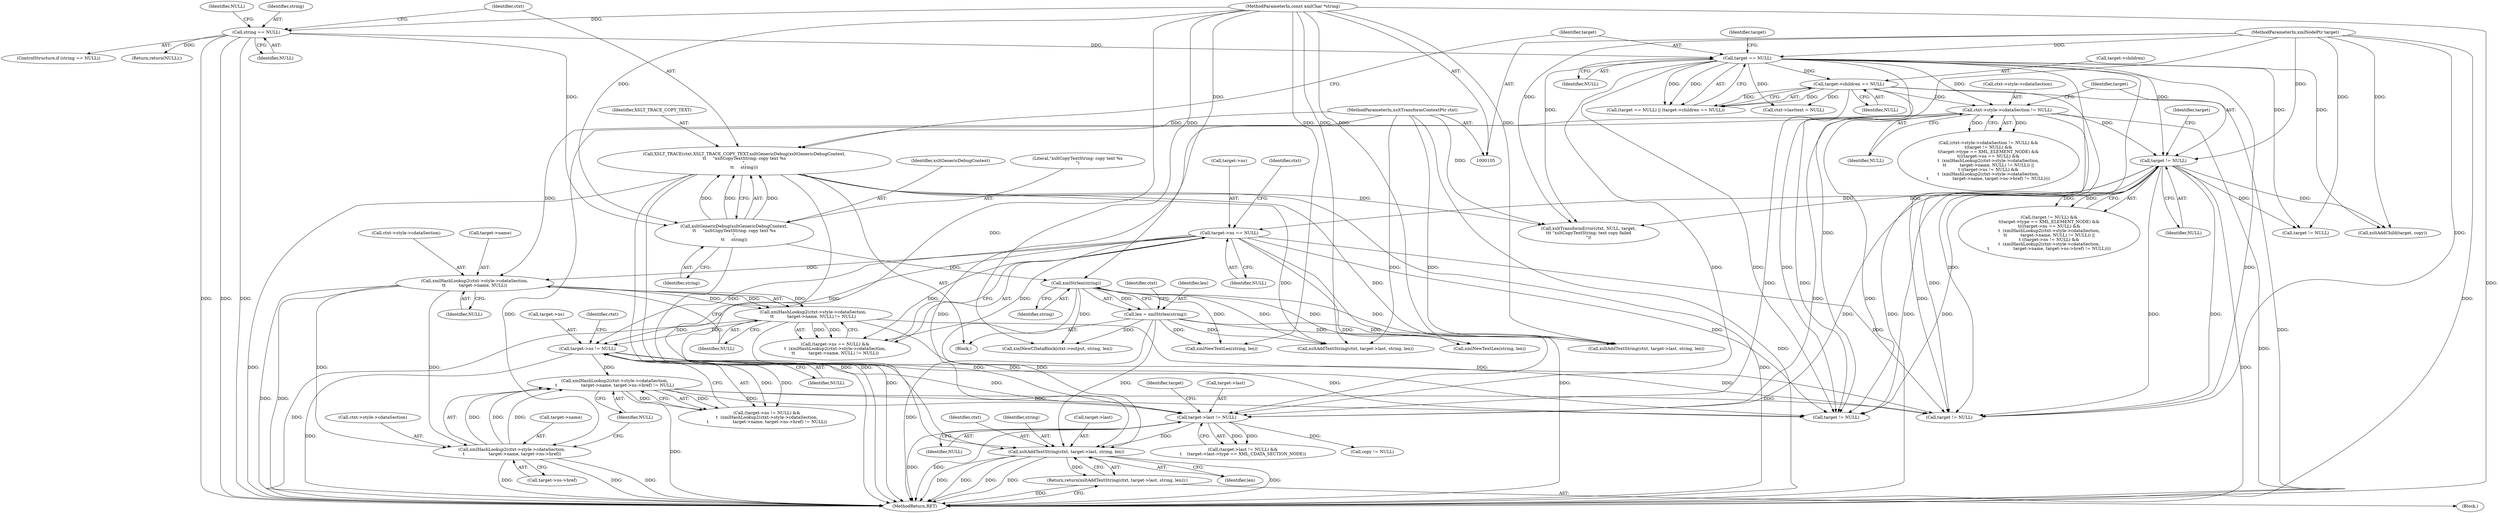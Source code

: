 digraph "0_Chrome_96dbafe288dbe2f0cc45fa3c39daf6d0c37acbab_36@pointer" {
"1000229" [label="(Call,xsltAddTextString(ctxt, target->last, string, len))"];
"1000119" [label="(Call,XSLT_TRACE(ctxt,XSLT_TRACE_COPY_TEXT,xsltGenericDebug(xsltGenericDebugContext,\n\t\t     \"xsltCopyTextString: copy text %s\n\",\n\t\t     string)))"];
"1000106" [label="(MethodParameterIn,xsltTransformContextPtr ctxt)"];
"1000122" [label="(Call,xsltGenericDebug(xsltGenericDebugContext,\n\t\t     \"xsltCopyTextString: copy text %s\n\",\n\t\t     string))"];
"1000114" [label="(Call,string == NULL)"];
"1000108" [label="(MethodParameterIn,const xmlChar *string)"];
"1000215" [label="(Call,target->last != NULL)"];
"1000191" [label="(Call,target->ns != NULL)"];
"1000173" [label="(Call,target->ns == NULL)"];
"1000162" [label="(Call,target != NULL)"];
"1000128" [label="(Call,target == NULL)"];
"1000107" [label="(MethodParameterIn,xmlNodePtr target)"];
"1000154" [label="(Call,ctxt->style->cdataSection != NULL)"];
"1000131" [label="(Call,target->children == NULL)"];
"1000178" [label="(Call,xmlHashLookup2(ctxt->style->cdataSection,\n\t\t          target->name, NULL) != NULL)"];
"1000179" [label="(Call,xmlHashLookup2(ctxt->style->cdataSection,\n\t\t          target->name, NULL))"];
"1000196" [label="(Call,xmlHashLookup2(ctxt->style->cdataSection,\n\t                  target->name, target->ns->href) != NULL)"];
"1000197" [label="(Call,xmlHashLookup2(ctxt->style->cdataSection,\n\t                  target->name, target->ns->href))"];
"1000144" [label="(Call,xmlStrlen(string))"];
"1000142" [label="(Call,len = xmlStrlen(string))"];
"1000228" [label="(Return,return(xsltAddTextString(ctxt, target->last, string, len));)"];
"1000182" [label="(Identifier,ctxt)"];
"1000250" [label="(Call,target != NULL)"];
"1000113" [label="(ControlStructure,if (string == NULL))"];
"1000276" [label="(Call,xsltAddTextString(ctxt, target->last, string, len))"];
"1000197" [label="(Call,xmlHashLookup2(ctxt->style->cdataSection,\n\t                  target->name, target->ns->href))"];
"1000216" [label="(Call,target->last)"];
"1000164" [label="(Identifier,NULL)"];
"1000127" [label="(Call,(target == NULL) || (target->children == NULL))"];
"1000161" [label="(Call,(target != NULL) &&\n\t(target->type == XML_ELEMENT_NODE) &&\n\t(((target->ns == NULL) &&\n\t  (xmlHashLookup2(ctxt->style->cdataSection,\n\t\t          target->name, NULL) != NULL)) ||\n\t ((target->ns != NULL) &&\n\t  (xmlHashLookup2(ctxt->style->cdataSection,\n\t                  target->name, target->ns->href) != NULL))))"];
"1000190" [label="(Call,(target->ns != NULL) &&\n\t  (xmlHashLookup2(ctxt->style->cdataSection,\n\t                  target->name, target->ns->href) != NULL))"];
"1000211" [label="(Identifier,NULL)"];
"1000188" [label="(Identifier,NULL)"];
"1000117" [label="(Return,return(NULL);)"];
"1000234" [label="(Identifier,string)"];
"1000143" [label="(Identifier,len)"];
"1000114" [label="(Call,string == NULL)"];
"1000135" [label="(Identifier,NULL)"];
"1000108" [label="(MethodParameterIn,const xmlChar *string)"];
"1000195" [label="(Identifier,NULL)"];
"1000173" [label="(Call,target->ns == NULL)"];
"1000285" [label="(Call,xmlNewTextLen(string, len))"];
"1000137" [label="(Call,ctxt->lasttext = NULL)"];
"1000177" [label="(Identifier,NULL)"];
"1000238" [label="(Call,xmlNewCDataBlock(ctxt->output, string, len))"];
"1000174" [label="(Call,target->ns)"];
"1000107" [label="(MethodParameterIn,xmlNodePtr target)"];
"1000106" [label="(MethodParameterIn,xsltTransformContextPtr ctxt)"];
"1000119" [label="(Call,XSLT_TRACE(ctxt,XSLT_TRACE_COPY_TEXT,xsltGenericDebug(xsltGenericDebugContext,\n\t\t     \"xsltCopyTextString: copy text %s\n\",\n\t\t     string)))"];
"1000214" [label="(Call,(target->last != NULL) &&\n\t    (target->last->type == XML_CDATA_SECTION_NODE))"];
"1000189" [label="(Identifier,NULL)"];
"1000172" [label="(Call,(target->ns == NULL) &&\n\t  (xmlHashLookup2(ctxt->style->cdataSection,\n\t\t          target->name, NULL) != NULL))"];
"1000131" [label="(Call,target->children == NULL)"];
"1000123" [label="(Identifier,xsltGenericDebugContext)"];
"1000160" [label="(Identifier,NULL)"];
"1000191" [label="(Call,target->ns != NULL)"];
"1000231" [label="(Call,target->last)"];
"1000196" [label="(Call,xmlHashLookup2(ctxt->style->cdataSection,\n\t                  target->name, target->ns->href) != NULL)"];
"1000155" [label="(Call,ctxt->style->cdataSection)"];
"1000388" [label="(MethodReturn,RET)"];
"1000120" [label="(Identifier,ctxt)"];
"1000376" [label="(Call,xsltTransformError(ctxt, NULL, target,\n\t\t\t \"xsltCopyTextString: text copy failed\n\"))"];
"1000121" [label="(Identifier,XSLT_TRACE_COPY_TEXT)"];
"1000144" [label="(Call,xmlStrlen(string))"];
"1000150" [label="(Identifier,ctxt)"];
"1000341" [label="(Call,copy != NULL)"];
"1000125" [label="(Identifier,string)"];
"1000179" [label="(Call,xmlHashLookup2(ctxt->style->cdataSection,\n\t\t          target->name, NULL))"];
"1000128" [label="(Call,target == NULL)"];
"1000162" [label="(Call,target != NULL)"];
"1000142" [label="(Call,len = xmlStrlen(string))"];
"1000223" [label="(Identifier,target)"];
"1000336" [label="(Call,xmlNewTextLen(string, len))"];
"1000344" [label="(Call,target != NULL)"];
"1000116" [label="(Identifier,NULL)"];
"1000349" [label="(Call,xsltAddChild(target, copy))"];
"1000124" [label="(Literal,\"xsltCopyTextString: copy text %s\n\")"];
"1000130" [label="(Identifier,NULL)"];
"1000122" [label="(Call,xsltGenericDebug(xsltGenericDebugContext,\n\t\t     \"xsltCopyTextString: copy text %s\n\",\n\t\t     string))"];
"1000215" [label="(Call,target->last != NULL)"];
"1000133" [label="(Identifier,target)"];
"1000118" [label="(Identifier,NULL)"];
"1000219" [label="(Identifier,NULL)"];
"1000154" [label="(Call,ctxt->style->cdataSection != NULL)"];
"1000203" [label="(Call,target->name)"];
"1000115" [label="(Identifier,string)"];
"1000192" [label="(Call,target->ns)"];
"1000230" [label="(Identifier,ctxt)"];
"1000129" [label="(Identifier,target)"];
"1000200" [label="(Identifier,ctxt)"];
"1000206" [label="(Call,target->ns->href)"];
"1000185" [label="(Call,target->name)"];
"1000110" [label="(Block,)"];
"1000227" [label="(Block,)"];
"1000178" [label="(Call,xmlHashLookup2(ctxt->style->cdataSection,\n\t\t          target->name, NULL) != NULL)"];
"1000153" [label="(Call,(ctxt->style->cdataSection != NULL) &&\n\t(target != NULL) &&\n\t(target->type == XML_ELEMENT_NODE) &&\n\t(((target->ns == NULL) &&\n\t  (xmlHashLookup2(ctxt->style->cdataSection,\n\t\t          target->name, NULL) != NULL)) ||\n\t ((target->ns != NULL) &&\n\t  (xmlHashLookup2(ctxt->style->cdataSection,\n\t                  target->name, target->ns->href) != NULL))))"];
"1000163" [label="(Identifier,target)"];
"1000327" [label="(Call,xsltAddTextString(ctxt, target->last, string, len))"];
"1000235" [label="(Identifier,len)"];
"1000228" [label="(Return,return(xsltAddTextString(ctxt, target->last, string, len));)"];
"1000132" [label="(Call,target->children)"];
"1000301" [label="(Call,target != NULL)"];
"1000145" [label="(Identifier,string)"];
"1000180" [label="(Call,ctxt->style->cdataSection)"];
"1000229" [label="(Call,xsltAddTextString(ctxt, target->last, string, len))"];
"1000168" [label="(Identifier,target)"];
"1000198" [label="(Call,ctxt->style->cdataSection)"];
"1000229" -> "1000228"  [label="AST: "];
"1000229" -> "1000235"  [label="CFG: "];
"1000230" -> "1000229"  [label="AST: "];
"1000231" -> "1000229"  [label="AST: "];
"1000234" -> "1000229"  [label="AST: "];
"1000235" -> "1000229"  [label="AST: "];
"1000228" -> "1000229"  [label="CFG: "];
"1000229" -> "1000388"  [label="DDG: "];
"1000229" -> "1000388"  [label="DDG: "];
"1000229" -> "1000388"  [label="DDG: "];
"1000229" -> "1000388"  [label="DDG: "];
"1000229" -> "1000388"  [label="DDG: "];
"1000229" -> "1000228"  [label="DDG: "];
"1000119" -> "1000229"  [label="DDG: "];
"1000106" -> "1000229"  [label="DDG: "];
"1000215" -> "1000229"  [label="DDG: "];
"1000144" -> "1000229"  [label="DDG: "];
"1000108" -> "1000229"  [label="DDG: "];
"1000142" -> "1000229"  [label="DDG: "];
"1000119" -> "1000110"  [label="AST: "];
"1000119" -> "1000122"  [label="CFG: "];
"1000120" -> "1000119"  [label="AST: "];
"1000121" -> "1000119"  [label="AST: "];
"1000122" -> "1000119"  [label="AST: "];
"1000129" -> "1000119"  [label="CFG: "];
"1000119" -> "1000388"  [label="DDG: "];
"1000119" -> "1000388"  [label="DDG: "];
"1000119" -> "1000388"  [label="DDG: "];
"1000119" -> "1000388"  [label="DDG: "];
"1000106" -> "1000119"  [label="DDG: "];
"1000122" -> "1000119"  [label="DDG: "];
"1000122" -> "1000119"  [label="DDG: "];
"1000122" -> "1000119"  [label="DDG: "];
"1000119" -> "1000276"  [label="DDG: "];
"1000119" -> "1000327"  [label="DDG: "];
"1000119" -> "1000376"  [label="DDG: "];
"1000106" -> "1000105"  [label="AST: "];
"1000106" -> "1000388"  [label="DDG: "];
"1000106" -> "1000276"  [label="DDG: "];
"1000106" -> "1000327"  [label="DDG: "];
"1000106" -> "1000376"  [label="DDG: "];
"1000122" -> "1000125"  [label="CFG: "];
"1000123" -> "1000122"  [label="AST: "];
"1000124" -> "1000122"  [label="AST: "];
"1000125" -> "1000122"  [label="AST: "];
"1000122" -> "1000388"  [label="DDG: "];
"1000114" -> "1000122"  [label="DDG: "];
"1000108" -> "1000122"  [label="DDG: "];
"1000122" -> "1000144"  [label="DDG: "];
"1000114" -> "1000113"  [label="AST: "];
"1000114" -> "1000116"  [label="CFG: "];
"1000115" -> "1000114"  [label="AST: "];
"1000116" -> "1000114"  [label="AST: "];
"1000118" -> "1000114"  [label="CFG: "];
"1000120" -> "1000114"  [label="CFG: "];
"1000114" -> "1000388"  [label="DDG: "];
"1000114" -> "1000388"  [label="DDG: "];
"1000114" -> "1000388"  [label="DDG: "];
"1000108" -> "1000114"  [label="DDG: "];
"1000114" -> "1000117"  [label="DDG: "];
"1000114" -> "1000128"  [label="DDG: "];
"1000108" -> "1000105"  [label="AST: "];
"1000108" -> "1000388"  [label="DDG: "];
"1000108" -> "1000144"  [label="DDG: "];
"1000108" -> "1000238"  [label="DDG: "];
"1000108" -> "1000276"  [label="DDG: "];
"1000108" -> "1000285"  [label="DDG: "];
"1000108" -> "1000327"  [label="DDG: "];
"1000108" -> "1000336"  [label="DDG: "];
"1000215" -> "1000214"  [label="AST: "];
"1000215" -> "1000219"  [label="CFG: "];
"1000216" -> "1000215"  [label="AST: "];
"1000219" -> "1000215"  [label="AST: "];
"1000223" -> "1000215"  [label="CFG: "];
"1000214" -> "1000215"  [label="CFG: "];
"1000215" -> "1000388"  [label="DDG: "];
"1000215" -> "1000388"  [label="DDG: "];
"1000215" -> "1000214"  [label="DDG: "];
"1000215" -> "1000214"  [label="DDG: "];
"1000191" -> "1000215"  [label="DDG: "];
"1000173" -> "1000215"  [label="DDG: "];
"1000128" -> "1000215"  [label="DDG: "];
"1000162" -> "1000215"  [label="DDG: "];
"1000154" -> "1000215"  [label="DDG: "];
"1000178" -> "1000215"  [label="DDG: "];
"1000131" -> "1000215"  [label="DDG: "];
"1000196" -> "1000215"  [label="DDG: "];
"1000215" -> "1000341"  [label="DDG: "];
"1000191" -> "1000190"  [label="AST: "];
"1000191" -> "1000195"  [label="CFG: "];
"1000192" -> "1000191"  [label="AST: "];
"1000195" -> "1000191"  [label="AST: "];
"1000200" -> "1000191"  [label="CFG: "];
"1000190" -> "1000191"  [label="CFG: "];
"1000191" -> "1000388"  [label="DDG: "];
"1000191" -> "1000190"  [label="DDG: "];
"1000191" -> "1000190"  [label="DDG: "];
"1000173" -> "1000191"  [label="DDG: "];
"1000173" -> "1000191"  [label="DDG: "];
"1000178" -> "1000191"  [label="DDG: "];
"1000191" -> "1000196"  [label="DDG: "];
"1000191" -> "1000250"  [label="DDG: "];
"1000191" -> "1000301"  [label="DDG: "];
"1000173" -> "1000172"  [label="AST: "];
"1000173" -> "1000177"  [label="CFG: "];
"1000174" -> "1000173"  [label="AST: "];
"1000177" -> "1000173"  [label="AST: "];
"1000182" -> "1000173"  [label="CFG: "];
"1000172" -> "1000173"  [label="CFG: "];
"1000173" -> "1000388"  [label="DDG: "];
"1000173" -> "1000172"  [label="DDG: "];
"1000173" -> "1000172"  [label="DDG: "];
"1000162" -> "1000173"  [label="DDG: "];
"1000173" -> "1000179"  [label="DDG: "];
"1000173" -> "1000250"  [label="DDG: "];
"1000173" -> "1000301"  [label="DDG: "];
"1000162" -> "1000161"  [label="AST: "];
"1000162" -> "1000164"  [label="CFG: "];
"1000163" -> "1000162"  [label="AST: "];
"1000164" -> "1000162"  [label="AST: "];
"1000168" -> "1000162"  [label="CFG: "];
"1000161" -> "1000162"  [label="CFG: "];
"1000162" -> "1000388"  [label="DDG: "];
"1000162" -> "1000161"  [label="DDG: "];
"1000162" -> "1000161"  [label="DDG: "];
"1000128" -> "1000162"  [label="DDG: "];
"1000107" -> "1000162"  [label="DDG: "];
"1000154" -> "1000162"  [label="DDG: "];
"1000162" -> "1000250"  [label="DDG: "];
"1000162" -> "1000250"  [label="DDG: "];
"1000162" -> "1000301"  [label="DDG: "];
"1000162" -> "1000301"  [label="DDG: "];
"1000162" -> "1000344"  [label="DDG: "];
"1000162" -> "1000349"  [label="DDG: "];
"1000162" -> "1000376"  [label="DDG: "];
"1000128" -> "1000127"  [label="AST: "];
"1000128" -> "1000130"  [label="CFG: "];
"1000129" -> "1000128"  [label="AST: "];
"1000130" -> "1000128"  [label="AST: "];
"1000133" -> "1000128"  [label="CFG: "];
"1000127" -> "1000128"  [label="CFG: "];
"1000128" -> "1000388"  [label="DDG: "];
"1000128" -> "1000127"  [label="DDG: "];
"1000128" -> "1000127"  [label="DDG: "];
"1000107" -> "1000128"  [label="DDG: "];
"1000128" -> "1000131"  [label="DDG: "];
"1000128" -> "1000137"  [label="DDG: "];
"1000128" -> "1000154"  [label="DDG: "];
"1000128" -> "1000250"  [label="DDG: "];
"1000128" -> "1000250"  [label="DDG: "];
"1000128" -> "1000301"  [label="DDG: "];
"1000128" -> "1000301"  [label="DDG: "];
"1000128" -> "1000344"  [label="DDG: "];
"1000128" -> "1000349"  [label="DDG: "];
"1000128" -> "1000376"  [label="DDG: "];
"1000107" -> "1000105"  [label="AST: "];
"1000107" -> "1000388"  [label="DDG: "];
"1000107" -> "1000250"  [label="DDG: "];
"1000107" -> "1000301"  [label="DDG: "];
"1000107" -> "1000344"  [label="DDG: "];
"1000107" -> "1000349"  [label="DDG: "];
"1000107" -> "1000376"  [label="DDG: "];
"1000154" -> "1000153"  [label="AST: "];
"1000154" -> "1000160"  [label="CFG: "];
"1000155" -> "1000154"  [label="AST: "];
"1000160" -> "1000154"  [label="AST: "];
"1000163" -> "1000154"  [label="CFG: "];
"1000153" -> "1000154"  [label="CFG: "];
"1000154" -> "1000388"  [label="DDG: "];
"1000154" -> "1000153"  [label="DDG: "];
"1000154" -> "1000153"  [label="DDG: "];
"1000131" -> "1000154"  [label="DDG: "];
"1000154" -> "1000179"  [label="DDG: "];
"1000154" -> "1000197"  [label="DDG: "];
"1000154" -> "1000250"  [label="DDG: "];
"1000154" -> "1000301"  [label="DDG: "];
"1000131" -> "1000127"  [label="AST: "];
"1000131" -> "1000135"  [label="CFG: "];
"1000132" -> "1000131"  [label="AST: "];
"1000135" -> "1000131"  [label="AST: "];
"1000127" -> "1000131"  [label="CFG: "];
"1000131" -> "1000388"  [label="DDG: "];
"1000131" -> "1000127"  [label="DDG: "];
"1000131" -> "1000127"  [label="DDG: "];
"1000131" -> "1000137"  [label="DDG: "];
"1000131" -> "1000250"  [label="DDG: "];
"1000131" -> "1000301"  [label="DDG: "];
"1000178" -> "1000172"  [label="AST: "];
"1000178" -> "1000189"  [label="CFG: "];
"1000179" -> "1000178"  [label="AST: "];
"1000189" -> "1000178"  [label="AST: "];
"1000172" -> "1000178"  [label="CFG: "];
"1000178" -> "1000388"  [label="DDG: "];
"1000178" -> "1000172"  [label="DDG: "];
"1000178" -> "1000172"  [label="DDG: "];
"1000179" -> "1000178"  [label="DDG: "];
"1000179" -> "1000178"  [label="DDG: "];
"1000179" -> "1000178"  [label="DDG: "];
"1000178" -> "1000250"  [label="DDG: "];
"1000178" -> "1000301"  [label="DDG: "];
"1000179" -> "1000188"  [label="CFG: "];
"1000180" -> "1000179"  [label="AST: "];
"1000185" -> "1000179"  [label="AST: "];
"1000188" -> "1000179"  [label="AST: "];
"1000189" -> "1000179"  [label="CFG: "];
"1000179" -> "1000388"  [label="DDG: "];
"1000179" -> "1000388"  [label="DDG: "];
"1000179" -> "1000197"  [label="DDG: "];
"1000179" -> "1000197"  [label="DDG: "];
"1000196" -> "1000190"  [label="AST: "];
"1000196" -> "1000211"  [label="CFG: "];
"1000197" -> "1000196"  [label="AST: "];
"1000211" -> "1000196"  [label="AST: "];
"1000190" -> "1000196"  [label="CFG: "];
"1000196" -> "1000388"  [label="DDG: "];
"1000196" -> "1000190"  [label="DDG: "];
"1000196" -> "1000190"  [label="DDG: "];
"1000197" -> "1000196"  [label="DDG: "];
"1000197" -> "1000196"  [label="DDG: "];
"1000197" -> "1000196"  [label="DDG: "];
"1000196" -> "1000250"  [label="DDG: "];
"1000196" -> "1000301"  [label="DDG: "];
"1000197" -> "1000206"  [label="CFG: "];
"1000198" -> "1000197"  [label="AST: "];
"1000203" -> "1000197"  [label="AST: "];
"1000206" -> "1000197"  [label="AST: "];
"1000211" -> "1000197"  [label="CFG: "];
"1000197" -> "1000388"  [label="DDG: "];
"1000197" -> "1000388"  [label="DDG: "];
"1000197" -> "1000388"  [label="DDG: "];
"1000144" -> "1000142"  [label="AST: "];
"1000144" -> "1000145"  [label="CFG: "];
"1000145" -> "1000144"  [label="AST: "];
"1000142" -> "1000144"  [label="CFG: "];
"1000144" -> "1000142"  [label="DDG: "];
"1000144" -> "1000238"  [label="DDG: "];
"1000144" -> "1000276"  [label="DDG: "];
"1000144" -> "1000285"  [label="DDG: "];
"1000144" -> "1000327"  [label="DDG: "];
"1000144" -> "1000336"  [label="DDG: "];
"1000142" -> "1000110"  [label="AST: "];
"1000143" -> "1000142"  [label="AST: "];
"1000150" -> "1000142"  [label="CFG: "];
"1000142" -> "1000388"  [label="DDG: "];
"1000142" -> "1000238"  [label="DDG: "];
"1000142" -> "1000276"  [label="DDG: "];
"1000142" -> "1000285"  [label="DDG: "];
"1000142" -> "1000327"  [label="DDG: "];
"1000142" -> "1000336"  [label="DDG: "];
"1000228" -> "1000227"  [label="AST: "];
"1000388" -> "1000228"  [label="CFG: "];
"1000228" -> "1000388"  [label="DDG: "];
}
